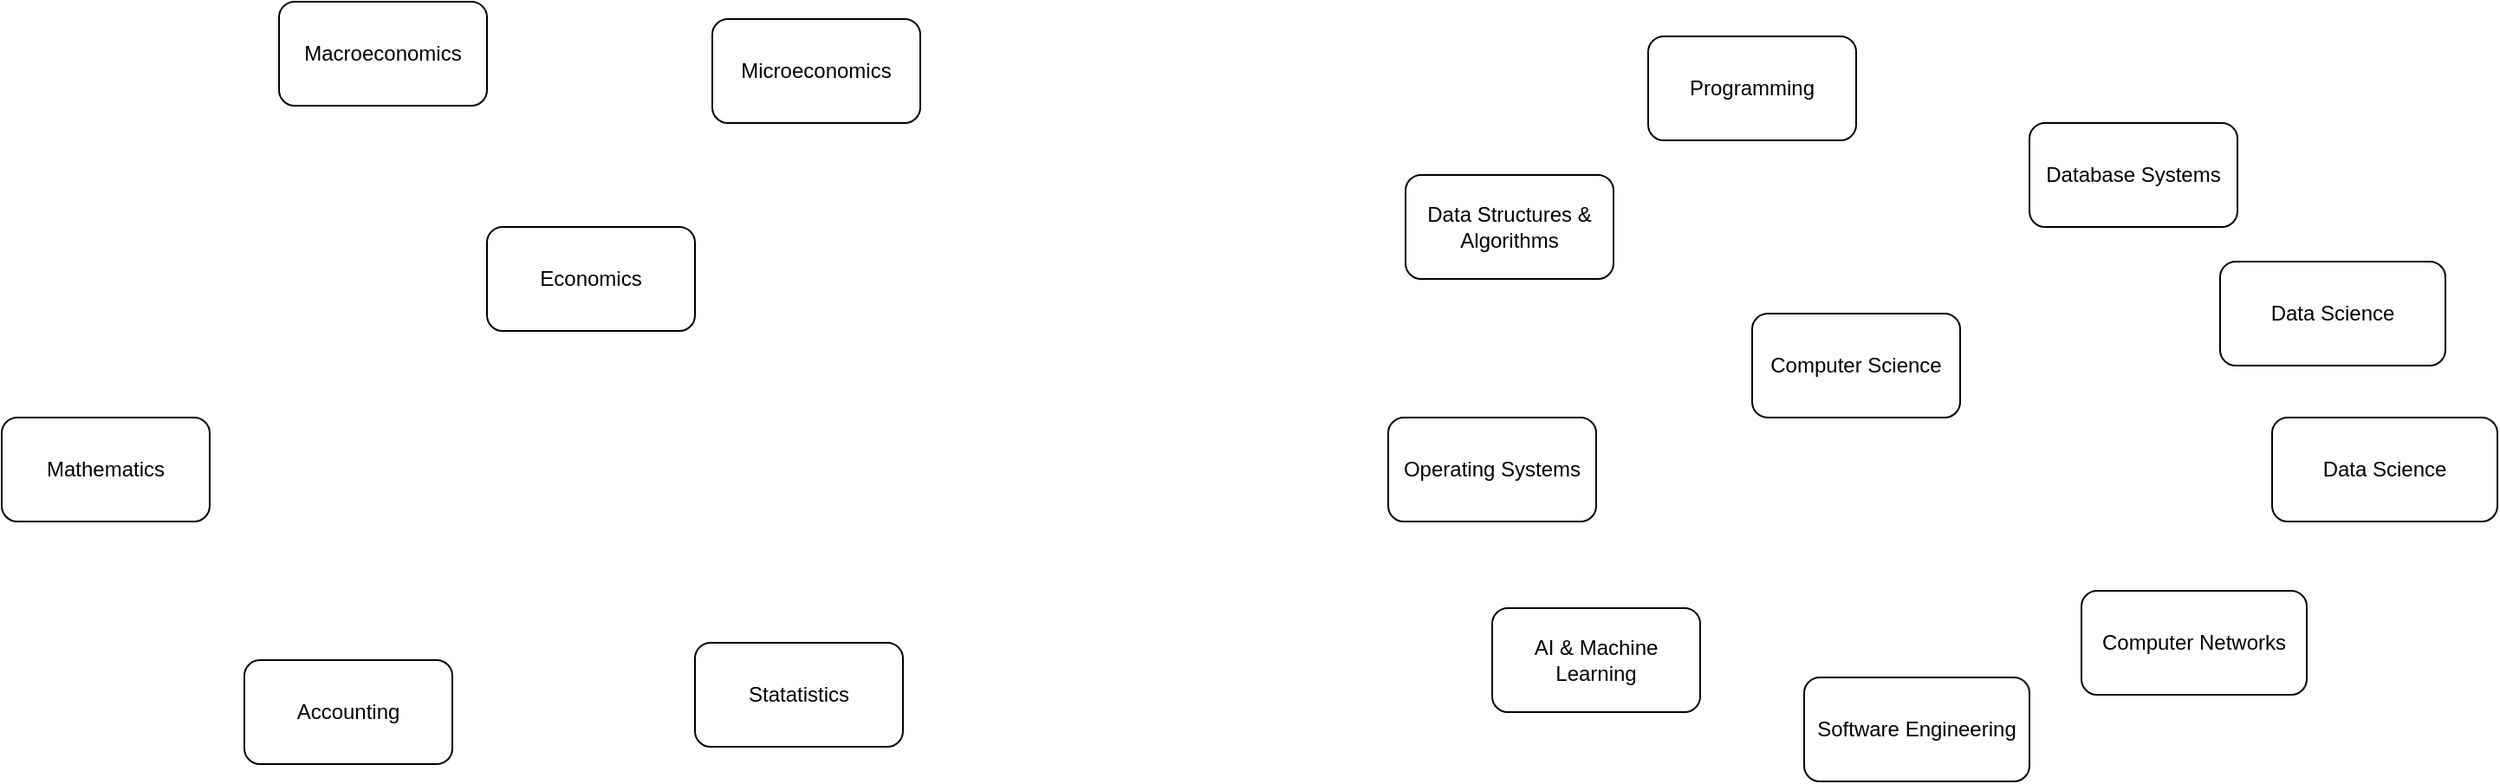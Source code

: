 <mxfile version="28.2.5">
  <diagram name="Page-1" id="p0OMV5ZRaiF7G75ynUCO">
    <mxGraphModel dx="976" dy="1497" grid="1" gridSize="10" guides="1" tooltips="1" connect="1" arrows="1" fold="1" page="1" pageScale="1" pageWidth="850" pageHeight="1100" math="0" shadow="0">
      <root>
        <mxCell id="0" />
        <mxCell id="1" parent="0" />
        <mxCell id="CiDz0tIxBXkFjogCp8z9-14" value="Mathematics" style="rounded=1;whiteSpace=wrap;html=1;" vertex="1" parent="1">
          <mxGeometry x="110" y="220" width="120" height="60" as="geometry" />
        </mxCell>
        <mxCell id="CiDz0tIxBXkFjogCp8z9-15" value="Statatistics" style="rounded=1;whiteSpace=wrap;html=1;" vertex="1" parent="1">
          <mxGeometry x="510" y="350" width="120" height="60" as="geometry" />
        </mxCell>
        <mxCell id="CiDz0tIxBXkFjogCp8z9-16" value="Computer Science" style="rounded=1;whiteSpace=wrap;html=1;" vertex="1" parent="1">
          <mxGeometry x="1120" y="160" width="120" height="60" as="geometry" />
        </mxCell>
        <mxCell id="CiDz0tIxBXkFjogCp8z9-17" value="Economics" style="rounded=1;whiteSpace=wrap;html=1;" vertex="1" parent="1">
          <mxGeometry x="390" y="110" width="120" height="60" as="geometry" />
        </mxCell>
        <mxCell id="CiDz0tIxBXkFjogCp8z9-18" value="Accounting" style="rounded=1;whiteSpace=wrap;html=1;" vertex="1" parent="1">
          <mxGeometry x="250" y="360" width="120" height="60" as="geometry" />
        </mxCell>
        <mxCell id="CiDz0tIxBXkFjogCp8z9-20" value="Macroeconomics" style="rounded=1;whiteSpace=wrap;html=1;" vertex="1" parent="1">
          <mxGeometry x="270" y="-20" width="120" height="60" as="geometry" />
        </mxCell>
        <mxCell id="CiDz0tIxBXkFjogCp8z9-21" value="Microeconomics" style="rounded=1;whiteSpace=wrap;html=1;" vertex="1" parent="1">
          <mxGeometry x="520" y="-10" width="120" height="60" as="geometry" />
        </mxCell>
        <mxCell id="CiDz0tIxBXkFjogCp8z9-22" value="Programming" style="rounded=1;whiteSpace=wrap;html=1;" vertex="1" parent="1">
          <mxGeometry x="1060" width="120" height="60" as="geometry" />
        </mxCell>
        <mxCell id="CiDz0tIxBXkFjogCp8z9-23" value="Data Structures &amp;amp; Algorithms" style="rounded=1;whiteSpace=wrap;html=1;" vertex="1" parent="1">
          <mxGeometry x="920" y="80" width="120" height="60" as="geometry" />
        </mxCell>
        <mxCell id="CiDz0tIxBXkFjogCp8z9-24" value="Operating Systems" style="rounded=1;whiteSpace=wrap;html=1;" vertex="1" parent="1">
          <mxGeometry x="910" y="220" width="120" height="60" as="geometry" />
        </mxCell>
        <mxCell id="CiDz0tIxBXkFjogCp8z9-25" value="Database Systems" style="rounded=1;whiteSpace=wrap;html=1;" vertex="1" parent="1">
          <mxGeometry x="1280" y="50" width="120" height="60" as="geometry" />
        </mxCell>
        <mxCell id="CiDz0tIxBXkFjogCp8z9-26" value="AI &amp;amp; Machine Learning" style="rounded=1;whiteSpace=wrap;html=1;" vertex="1" parent="1">
          <mxGeometry x="970" y="330" width="120" height="60" as="geometry" />
        </mxCell>
        <mxCell id="CiDz0tIxBXkFjogCp8z9-27" value="Software Engineering" style="rounded=1;whiteSpace=wrap;html=1;" vertex="1" parent="1">
          <mxGeometry x="1150" y="370" width="130" height="60" as="geometry" />
        </mxCell>
        <mxCell id="CiDz0tIxBXkFjogCp8z9-28" value="Computer Networks" style="rounded=1;whiteSpace=wrap;html=1;" vertex="1" parent="1">
          <mxGeometry x="1310" y="320" width="130" height="60" as="geometry" />
        </mxCell>
        <mxCell id="CiDz0tIxBXkFjogCp8z9-29" value="Data Science" style="rounded=1;whiteSpace=wrap;html=1;" vertex="1" parent="1">
          <mxGeometry x="1390" y="130" width="130" height="60" as="geometry" />
        </mxCell>
        <mxCell id="CiDz0tIxBXkFjogCp8z9-30" value="Data Science" style="rounded=1;whiteSpace=wrap;html=1;" vertex="1" parent="1">
          <mxGeometry x="1420" y="220" width="130" height="60" as="geometry" />
        </mxCell>
      </root>
    </mxGraphModel>
  </diagram>
</mxfile>
